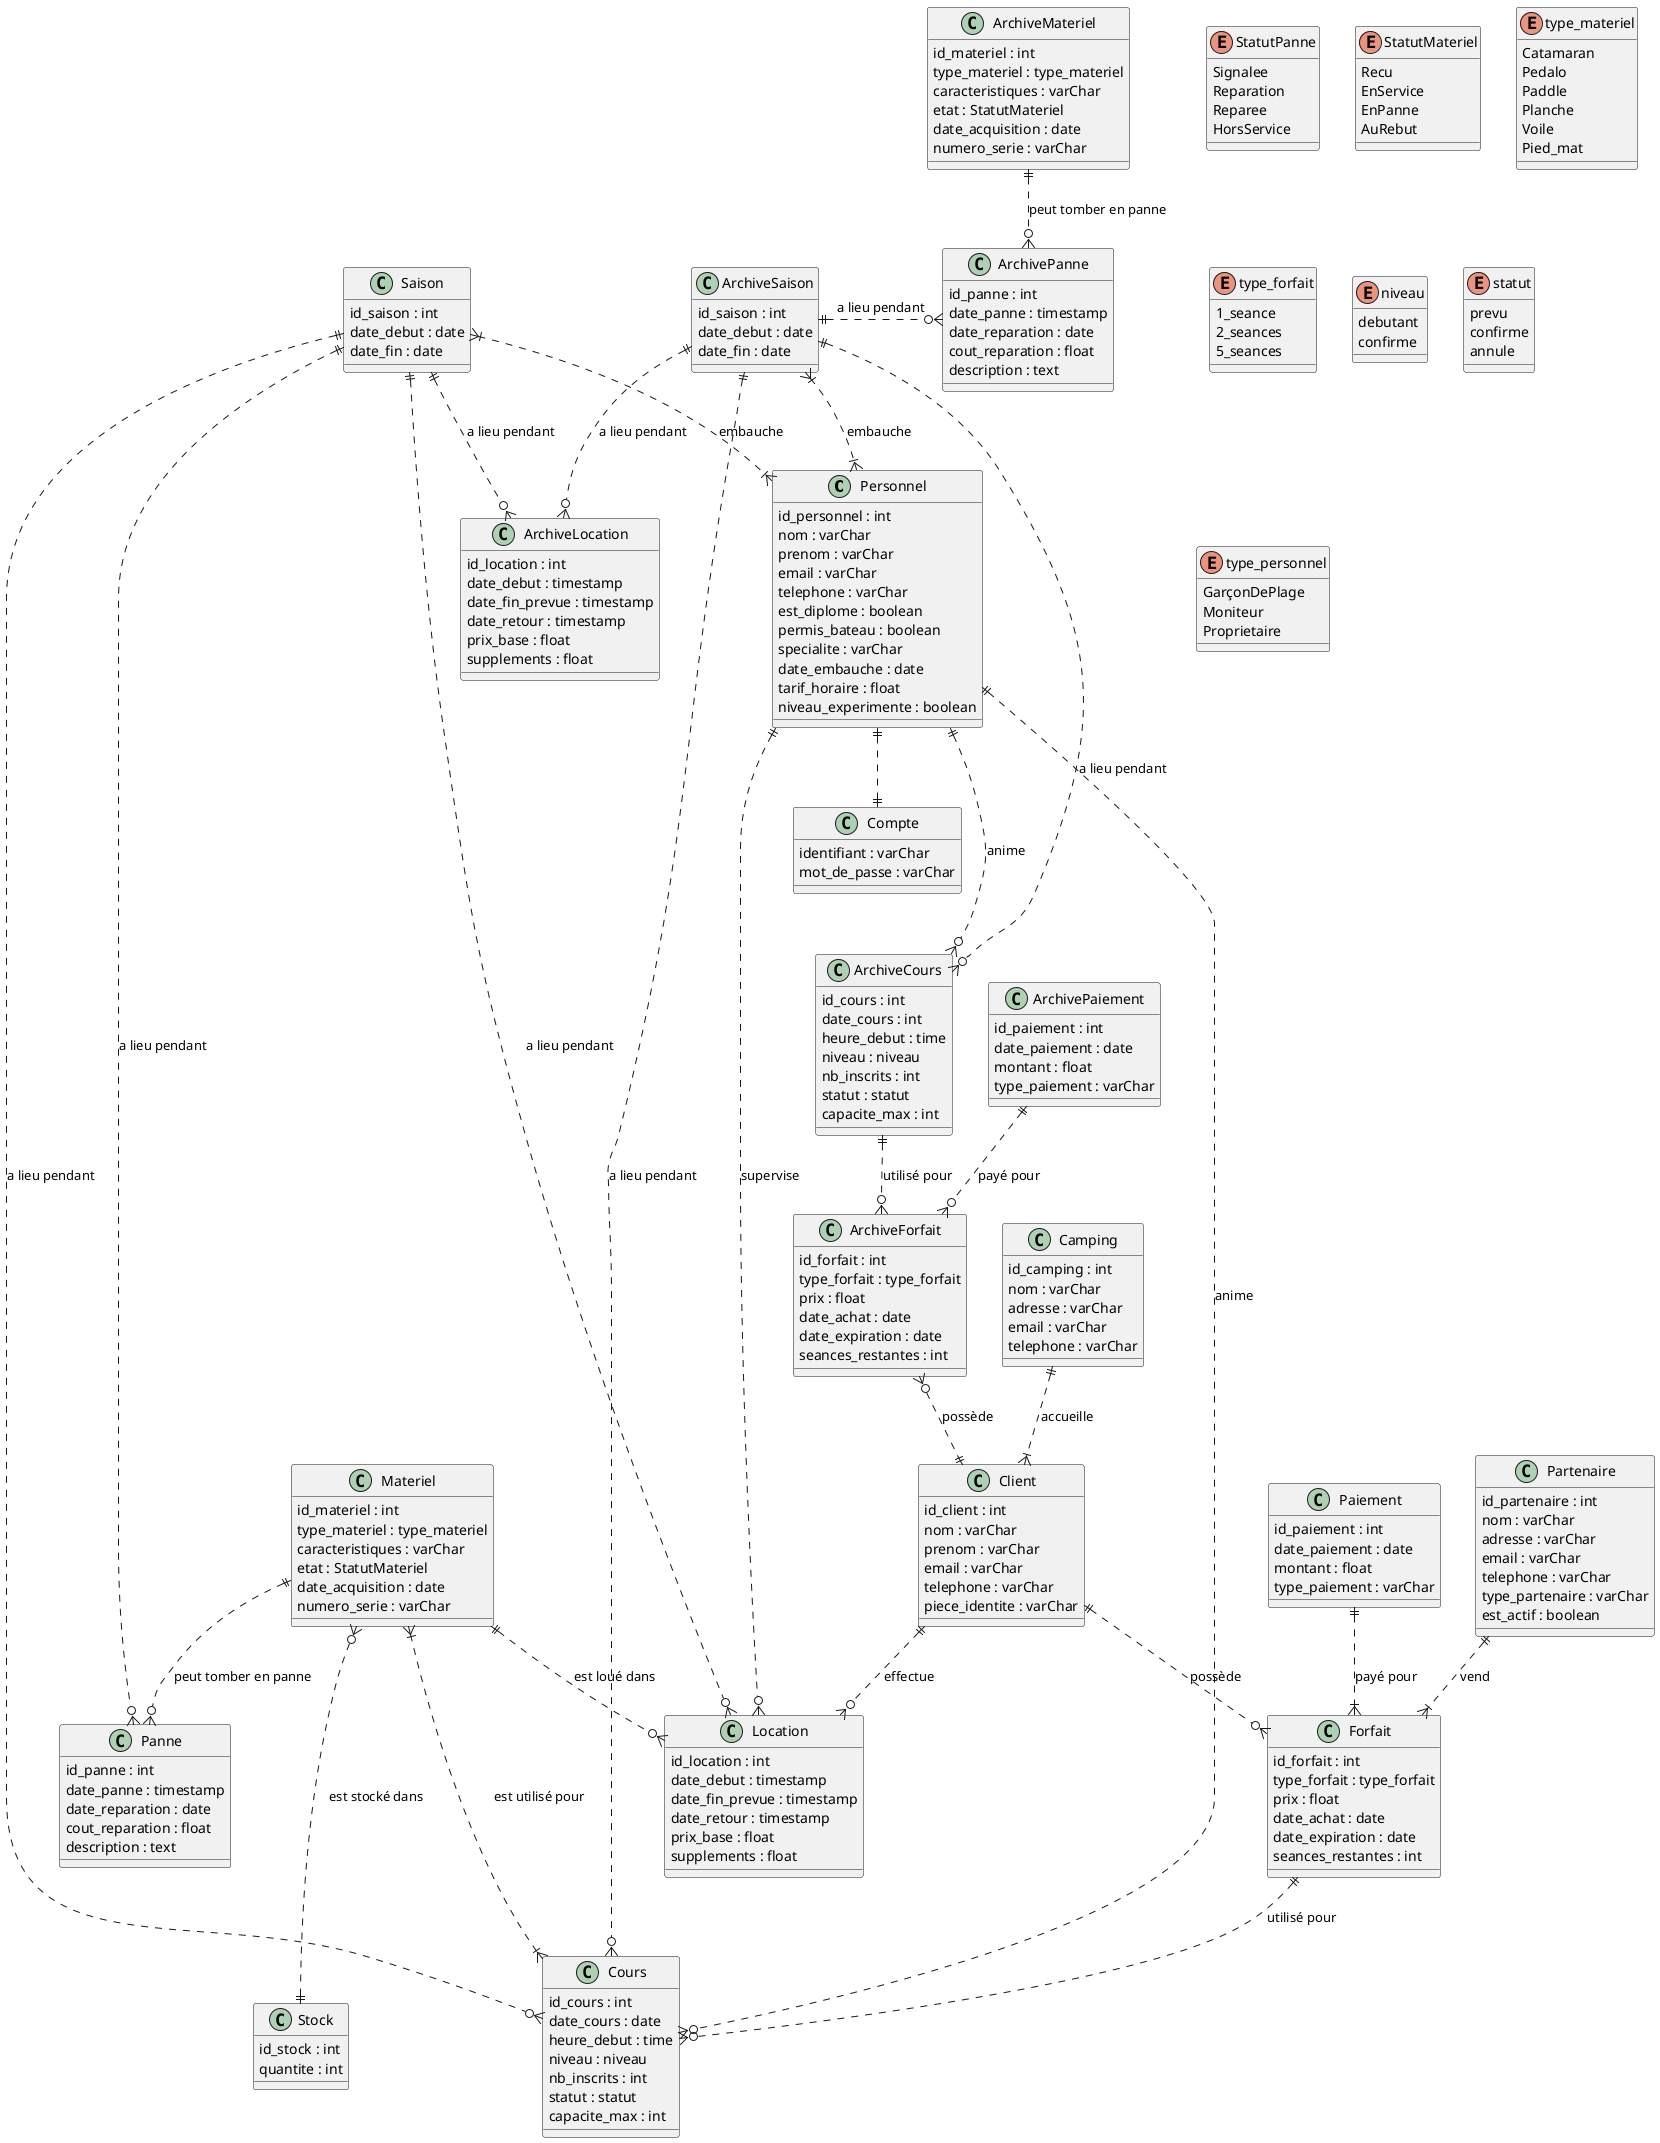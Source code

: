@startuml
    class Personnel {
        id_personnel : int
        nom : varChar
        prenom : varChar
        email : varChar
        telephone : varChar
        est_diplome : boolean
        permis_bateau : boolean
        specialite : varChar
        date_embauche : date
        tarif_horaire : float
        niveau_experimente : boolean
    }

    class Saison {
        id_saison : int
        date_debut : date
        date_fin : date
    }

    class ArchiveSaison {
        id_saison : int
        date_debut : date
        date_fin : date
    }

    class Client {
        id_client : int
        nom : varChar
        prenom : varChar
        email : varChar
        telephone : varChar
        piece_identite : varChar
    }

    class Materiel {
        id_materiel : int
        type_materiel : type_materiel
        caracteristiques : varChar
        etat : StatutMateriel
        date_acquisition : date
        numero_serie : varChar
    }

    class ArchiveMateriel {
        id_materiel : int
        type_materiel : type_materiel
        caracteristiques : varChar
        etat : StatutMateriel
        date_acquisition : date
        numero_serie : varChar
    }

    class Forfait {
        id_forfait : int
        type_forfait : type_forfait
        prix : float
        date_achat : date
        date_expiration : date
        seances_restantes : int
    }

    class ArchiveForfait {
        id_forfait : int
        type_forfait : type_forfait
        prix : float
        date_achat : date
        date_expiration : date
        seances_restantes : int
    }

    class Partenaire {
        id_partenaire : int
        nom : varChar
        adresse : varChar
        email : varChar
        telephone : varChar
        type_partenaire : varChar
        est_actif : boolean
    }

    class Camping {
        id_camping : int
        nom : varChar
        adresse : varChar
        email : varChar
        telephone : varChar
    }

    class Cours {
        id_cours : int
        date_cours : date
        heure_debut : time
        niveau : niveau
        nb_inscrits : int
        statut : statut
        capacite_max : int
    }

    class ArchiveCours {
        id_cours : int
        date_cours : int
        heure_debut : time
        niveau : niveau
        nb_inscrits : int
        statut : statut
        capacite_max : int
    }

    class Location {
        id_location : int
        date_debut : timestamp
        date_fin_prevue : timestamp
        date_retour : timestamp
        prix_base : float
        supplements : float
    }

    class ArchiveLocation {
        id_location : int
        date_debut : timestamp
        date_fin_prevue : timestamp
        date_retour : timestamp
        prix_base : float
        supplements : float
    }

    class Panne {
        id_panne : int
        date_panne : timestamp
        date_reparation : date
        cout_reparation : float
        description : text
    }

    class ArchivePanne {
        id_panne : int
        date_panne : timestamp
        date_reparation : date
        cout_reparation : float
        description : text
    }

    class Stock {
        id_stock : int
        quantite : int
    }

    class Paiement {
        id_paiement : int
        date_paiement : date
        montant : float
        type_paiement : varChar
    }

    class ArchivePaiement {
        id_paiement : int
        date_paiement : date
        montant : float
        type_paiement : varChar
    }

    class Compte {
	    identifiant : varChar
	    mot_de_passe : varChar
    }

    enum StatutPanne {
        Signalee
        Reparation
        Reparee
        HorsService
    }

    enum StatutMateriel {
        Recu
        EnService
        EnPanne
        AuRebut
    }

    enum type_materiel {
        Catamaran
        Pedalo
        Paddle
        Planche
        Voile
        Pied_mat
    }

    enum type_forfait {
        1_seance
        2_seances
        5_seances
    }

    enum niveau {
        debutant
        confirme
    }

    enum statut {
        prevu
        confirme
        annule
    }

    enum type_personnel {
        GarçonDePlage
        Moniteur
        Proprietaire
    }


    Client ||..o{ Forfait: possède
    Client ||..o{ Location: effectue
    Personnel ||..o{ Cours: anime
    Materiel ||..o{ Location: est loué dans
    Forfait ||..o{ Cours: utilisé pour
    Personnel ||..o{ Location: supervise
    Materiel ||..o{ Panne: peut tomber en panne
    ArchiveMateriel ||..o{ ArchivePanne: peut tomber en panne
    Materiel }o...|| Stock: est stocké dans
    ArchiveCours ||..o{ ArchiveForfait: utilisé pour
    Personnel ||...o{ ArchiveCours : anime
    ArchiveForfait }o..|| Client: possède
    Partenaire ||..|{ Forfait: vend
    Camping ||..|{ Client: accueille
    Materiel }|.|{ Cours: est utilisé pour
    Paiement ||..|{ Forfait: payé pour
    Saison }|..|{ Personnel: embauche
    Saison ||..o{ Cours: a lieu pendant
    Saison ||.o{ Location: a lieu pendant
    Saison ||.o{ Panne: a lieu pendant
    Saison ||..o{ ArchiveLocation: a lieu pendant
    ArchiveSaison }|..|{ Personnel: embauche
    ArchiveSaison ||..o{ Cours: a lieu pendant
    ArchiveSaison ||.o{ ArchivePanne: a lieu pendant
    ArchiveSaison ||..o{ ArchiveCours: a lieu pendant
    ArchiveSaison ||..o{ ArchiveLocation: a lieu pendant
    ArchivePaiement ||..o{ ArchiveForfait: payé pour
    Personnel ||..|| Compte

@enduml
